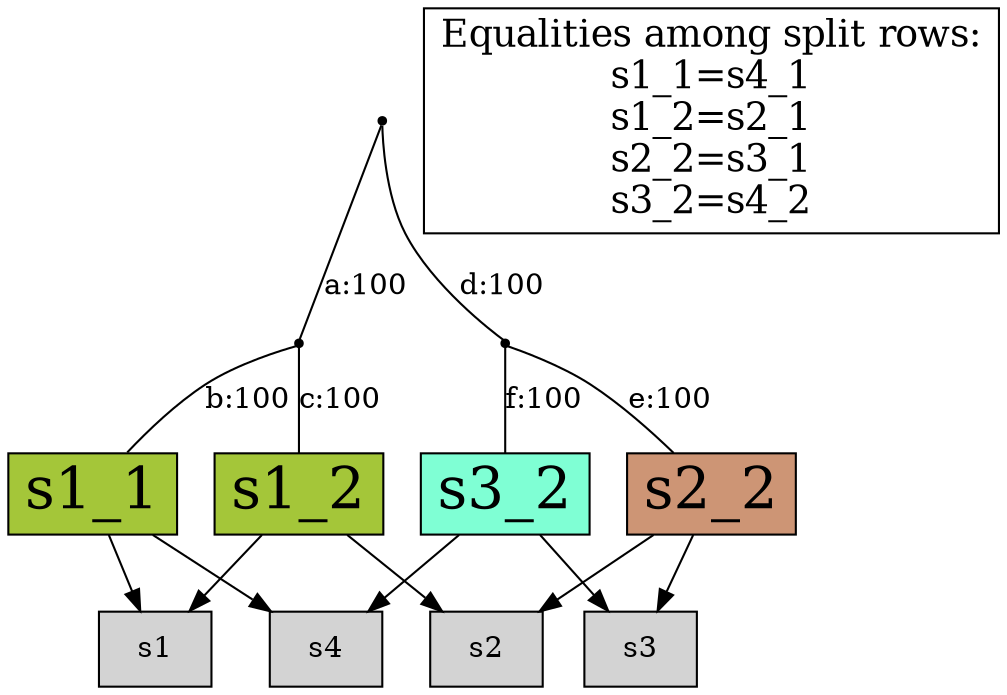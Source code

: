 digraph {
rows1[label="s1",shape=box,style=filled];rows2[label="s2",shape=box,style=filled];rows3[label="s3",shape=box,style=filled];rows4[label="s4",shape=box,style=filled];s1_1[label="s1_1",shape=box,style=filled,fontsize=28,fillcolor="#a4c639"];
s1_1 -> rows1[arrowhead="normal"];
s1_1 -> rows4[arrowhead="normal"];
s1_2[label="s1_2",shape=box,style=filled,fontsize=28,fillcolor="#a4c639"];
s1_2 -> rows1[arrowhead="normal"];
s1_2 -> rows2[arrowhead="normal"];
s2_2[label="s2_2",shape=box,style=filled,fontsize=28,fillcolor="#cd9575"];
s2_2 -> rows2[arrowhead="normal"];
s2_2 -> rows3[arrowhead="normal"];
s3_2[label="s3_2",shape=box,style=filled,fontsize=28,fillcolor="#7fffd4"];
s3_2 -> rows3[arrowhead="normal"];
s3_2 -> rows4[arrowhead="normal"];
legend[label="Equalities among split rows:
s1_1=s4_1
s1_2=s2_1
s2_2=s3_1
s3_2=s4_2
",shape=box,fontsize=18];
Int1[shape=point,style=filled,fillcolor=black,label=""];
Int1 -> s2_2[arrowhead=none, label="e:100"];
Int1 -> s3_2[arrowhead=none, label="f:100"];
Int2[shape=point,style=filled,fillcolor=black,label=""];
Int2 -> s1_1[arrowhead=none, label="b:100"];
Int2 -> s1_2[arrowhead=none, label="c:100"];
Int3[shape=point,style=filled,fillcolor=black,label=""];
Int3 -> Int1[arrowhead=none, label="d:100"];
Int3 -> Int2[arrowhead=none, label="a:100"];
}